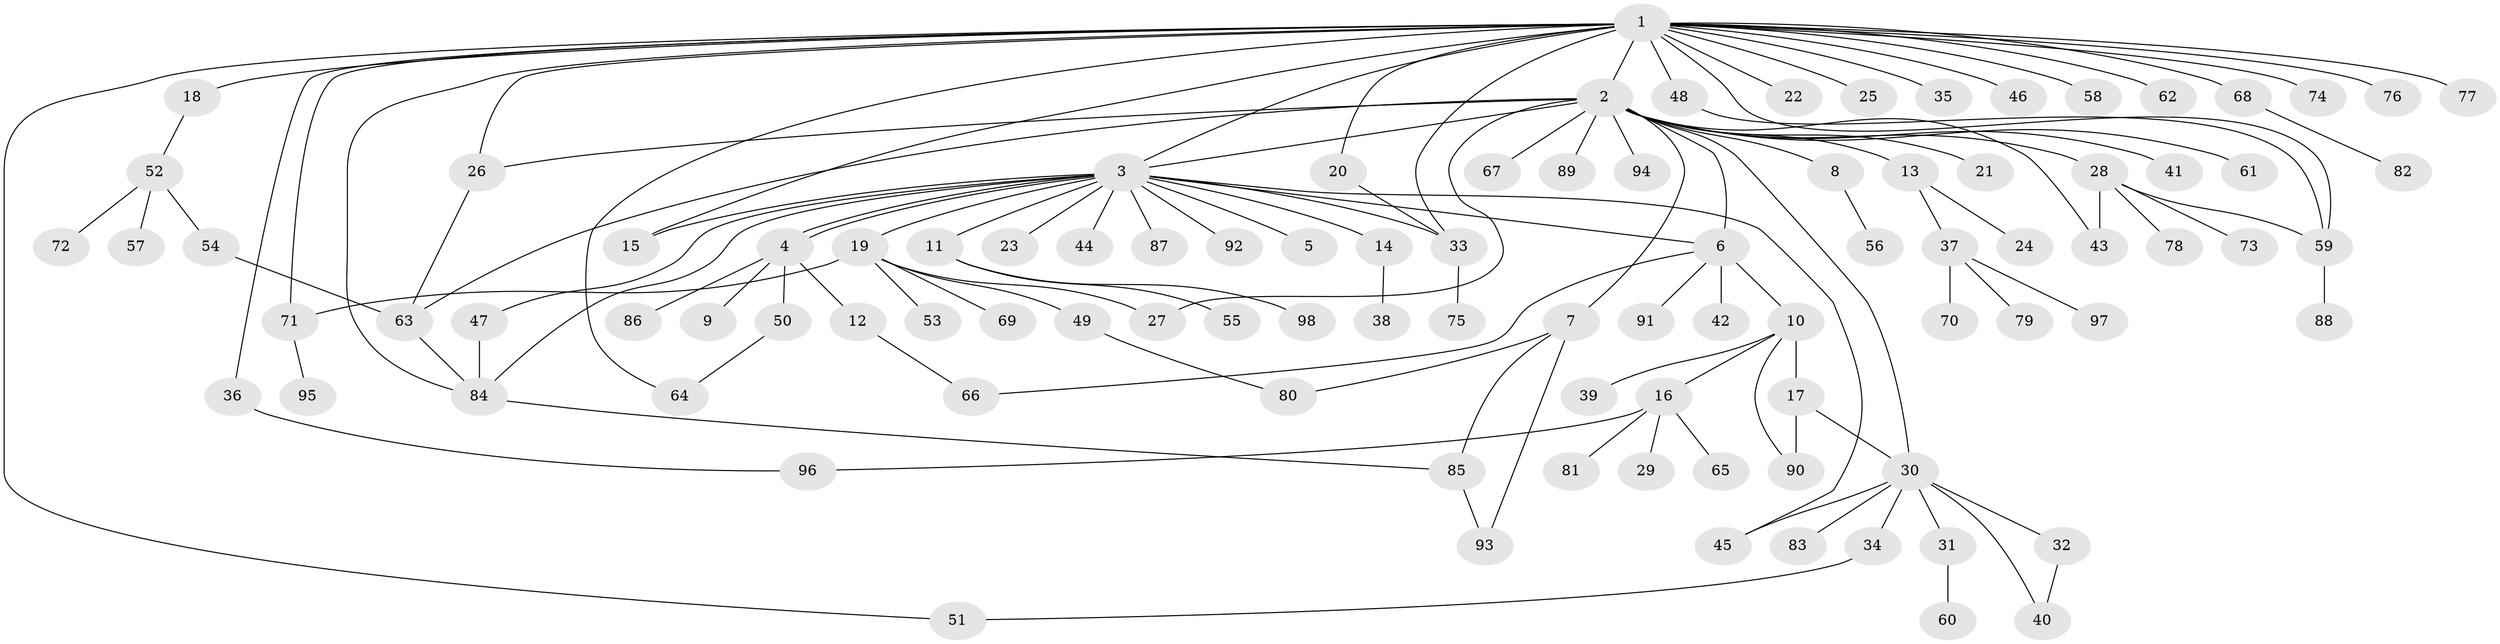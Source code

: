 // coarse degree distribution, {23: 0.0136986301369863, 19: 0.0136986301369863, 16: 0.0136986301369863, 5: 0.0547945205479452, 1: 0.589041095890411, 3: 0.0410958904109589, 2: 0.2054794520547945, 6: 0.0136986301369863, 7: 0.0273972602739726, 4: 0.0273972602739726}
// Generated by graph-tools (version 1.1) at 2025/51/02/27/25 19:51:55]
// undirected, 98 vertices, 125 edges
graph export_dot {
graph [start="1"]
  node [color=gray90,style=filled];
  1;
  2;
  3;
  4;
  5;
  6;
  7;
  8;
  9;
  10;
  11;
  12;
  13;
  14;
  15;
  16;
  17;
  18;
  19;
  20;
  21;
  22;
  23;
  24;
  25;
  26;
  27;
  28;
  29;
  30;
  31;
  32;
  33;
  34;
  35;
  36;
  37;
  38;
  39;
  40;
  41;
  42;
  43;
  44;
  45;
  46;
  47;
  48;
  49;
  50;
  51;
  52;
  53;
  54;
  55;
  56;
  57;
  58;
  59;
  60;
  61;
  62;
  63;
  64;
  65;
  66;
  67;
  68;
  69;
  70;
  71;
  72;
  73;
  74;
  75;
  76;
  77;
  78;
  79;
  80;
  81;
  82;
  83;
  84;
  85;
  86;
  87;
  88;
  89;
  90;
  91;
  92;
  93;
  94;
  95;
  96;
  97;
  98;
  1 -- 2;
  1 -- 3;
  1 -- 15;
  1 -- 18;
  1 -- 20;
  1 -- 22;
  1 -- 25;
  1 -- 26;
  1 -- 33;
  1 -- 35;
  1 -- 36;
  1 -- 46;
  1 -- 48;
  1 -- 51;
  1 -- 58;
  1 -- 59;
  1 -- 62;
  1 -- 64;
  1 -- 68;
  1 -- 71;
  1 -- 74;
  1 -- 76;
  1 -- 77;
  1 -- 84;
  2 -- 3;
  2 -- 6;
  2 -- 7;
  2 -- 8;
  2 -- 13;
  2 -- 21;
  2 -- 26;
  2 -- 27;
  2 -- 28;
  2 -- 30;
  2 -- 41;
  2 -- 43;
  2 -- 61;
  2 -- 63;
  2 -- 67;
  2 -- 89;
  2 -- 94;
  3 -- 4;
  3 -- 4;
  3 -- 5;
  3 -- 6;
  3 -- 11;
  3 -- 14;
  3 -- 15;
  3 -- 19;
  3 -- 23;
  3 -- 33;
  3 -- 44;
  3 -- 45;
  3 -- 47;
  3 -- 84;
  3 -- 87;
  3 -- 92;
  4 -- 9;
  4 -- 12;
  4 -- 50;
  4 -- 86;
  6 -- 10;
  6 -- 42;
  6 -- 66;
  6 -- 91;
  7 -- 80;
  7 -- 85;
  7 -- 93;
  8 -- 56;
  10 -- 16;
  10 -- 17;
  10 -- 39;
  10 -- 90;
  11 -- 55;
  11 -- 98;
  12 -- 66;
  13 -- 24;
  13 -- 37;
  14 -- 38;
  16 -- 29;
  16 -- 65;
  16 -- 81;
  16 -- 96;
  17 -- 30;
  17 -- 90;
  18 -- 52;
  19 -- 27;
  19 -- 49;
  19 -- 53;
  19 -- 69;
  19 -- 71;
  20 -- 33;
  26 -- 63;
  28 -- 43;
  28 -- 59;
  28 -- 73;
  28 -- 78;
  30 -- 31;
  30 -- 32;
  30 -- 34;
  30 -- 40;
  30 -- 45;
  30 -- 83;
  31 -- 60;
  32 -- 40;
  33 -- 75;
  34 -- 51;
  36 -- 96;
  37 -- 70;
  37 -- 79;
  37 -- 97;
  47 -- 84;
  48 -- 59;
  49 -- 80;
  50 -- 64;
  52 -- 54;
  52 -- 57;
  52 -- 72;
  54 -- 63;
  59 -- 88;
  63 -- 84;
  68 -- 82;
  71 -- 95;
  84 -- 85;
  85 -- 93;
}
